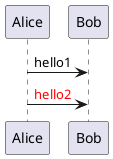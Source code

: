 {
  "sha1": "pbimpdzqvzfx6warz3t5dsqcl0kczzu",
  "insertion": {
    "when": "2024-06-04T17:28:40.956Z",
    "url": "http://wiki.plantuml.net/site/style-evolution",
    "user": "plantuml@gmail.com"
  }
}
@startuml
skinparam usebetastyle true

Alice -> Bob : hello1

<style>
arrow {
  FontColor red
}
</style>

Alice -> Bob : hello2

@enduml

